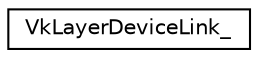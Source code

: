 digraph "Graphical Class Hierarchy"
{
 // LATEX_PDF_SIZE
  edge [fontname="Helvetica",fontsize="10",labelfontname="Helvetica",labelfontsize="10"];
  node [fontname="Helvetica",fontsize="10",shape=record];
  rankdir="LR";
  Node0 [label="VkLayerDeviceLink_",height=0.2,width=0.4,color="black", fillcolor="white", style="filled",URL="$d0/def/structVkLayerDeviceLink__.html",tooltip=" "];
}

